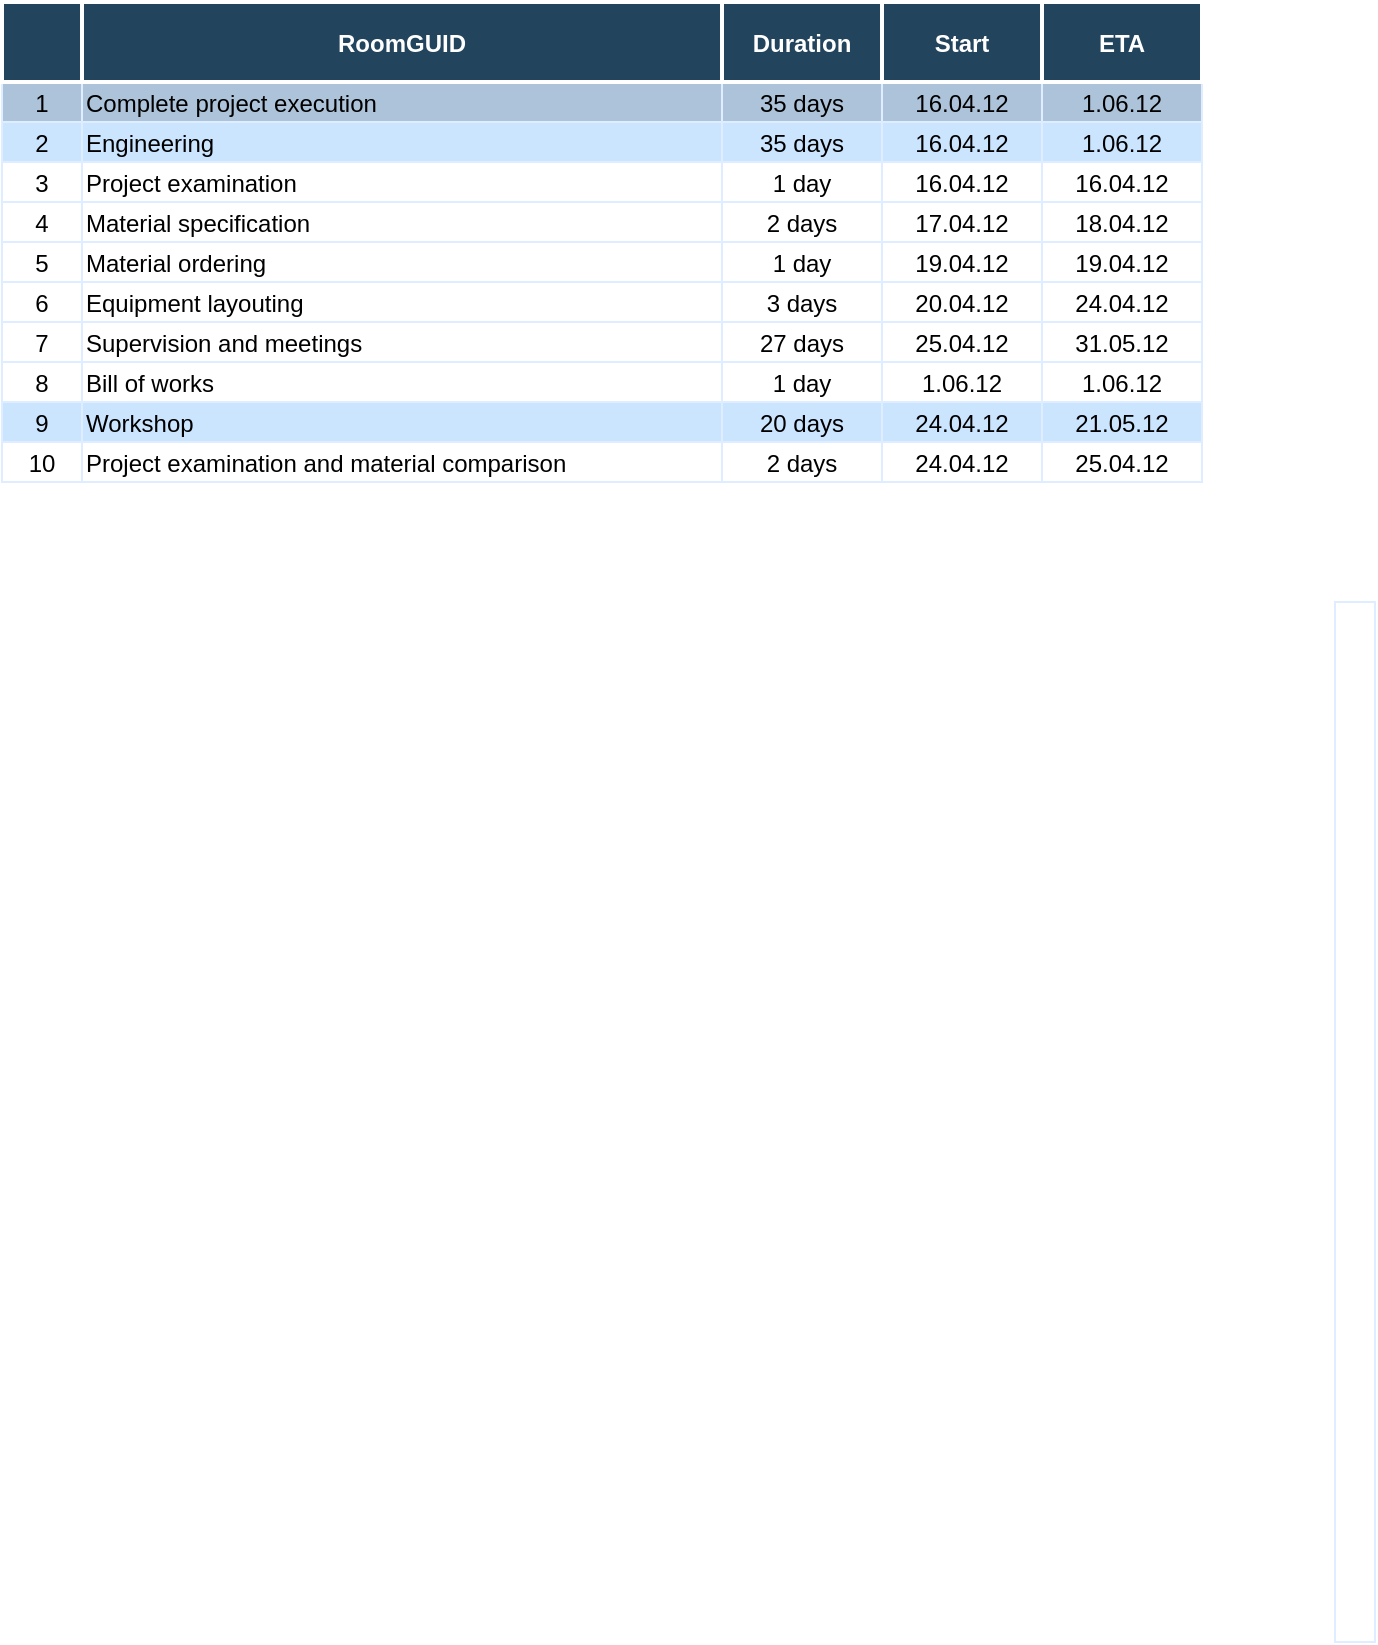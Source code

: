 <mxfile version="12.8.8" type="github">
  <diagram name="Page-1" id="8378b5f6-a2b2-b727-a746-972ab9d02e00">
    <mxGraphModel dx="1140" dy="741" grid="1" gridSize="10" guides="1" tooltips="1" connect="0" arrows="1" fold="1" page="1" pageScale="1.5" pageWidth="1169" pageHeight="827" background="#ffffff" math="0" shadow="0">
      <root>
        <mxCell id="0" />
        <mxCell id="1" parent="0" />
        <mxCell id="68" value="" style="strokeColor=#DEEDFF" parent="1" vertex="1">
          <mxGeometry x="686.5" y="380.0" width="20" height="520" as="geometry" />
        </mxCell>
        <mxCell id="UakS1ffLyw6GJzvokB-H-278" value="1" style="strokeColor=#DEEDFF;fillColor=#ADC3D9" vertex="1" parent="1">
          <mxGeometry x="20" y="120" width="40" height="20" as="geometry" />
        </mxCell>
        <mxCell id="UakS1ffLyw6GJzvokB-H-279" value="Complete project execution" style="align=left;strokeColor=#DEEDFF;fillColor=#ADC3D9" vertex="1" parent="1">
          <mxGeometry x="60" y="120" width="320" height="20" as="geometry" />
        </mxCell>
        <mxCell id="UakS1ffLyw6GJzvokB-H-280" value="35 days" style="strokeColor=#DEEDFF;fillColor=#ADC3D9" vertex="1" parent="1">
          <mxGeometry x="380.0" y="120" width="80.0" height="20" as="geometry" />
        </mxCell>
        <mxCell id="UakS1ffLyw6GJzvokB-H-281" value="16.04.12" style="strokeColor=#DEEDFF;fillColor=#ADC3D9" vertex="1" parent="1">
          <mxGeometry x="460.0" y="120" width="80.0" height="20" as="geometry" />
        </mxCell>
        <mxCell id="UakS1ffLyw6GJzvokB-H-282" value="1.06.12" style="strokeColor=#DEEDFF;fillColor=#ADC3D9" vertex="1" parent="1">
          <mxGeometry x="540.0" y="120.0" width="80.0" height="20" as="geometry" />
        </mxCell>
        <mxCell id="UakS1ffLyw6GJzvokB-H-283" value="2" style="strokeColor=#DEEDFF;fillColor=#CCE5FF" vertex="1" parent="1">
          <mxGeometry x="20.0" y="140.0" width="40" height="20" as="geometry" />
        </mxCell>
        <mxCell id="UakS1ffLyw6GJzvokB-H-284" value="Engineering" style="align=left;strokeColor=#DEEDFF;fillColor=#CCE5FF" vertex="1" parent="1">
          <mxGeometry x="60.0" y="140.0" width="320.0" height="20" as="geometry" />
        </mxCell>
        <mxCell id="UakS1ffLyw6GJzvokB-H-285" value="35 days" style="strokeColor=#DEEDFF;fillColor=#CCE5FF" vertex="1" parent="1">
          <mxGeometry x="380.0" y="140.0" width="80.0" height="20" as="geometry" />
        </mxCell>
        <mxCell id="UakS1ffLyw6GJzvokB-H-286" value="16.04.12" style="strokeColor=#DEEDFF;fillColor=#CCE5FF" vertex="1" parent="1">
          <mxGeometry x="460.0" y="140.0" width="80.0" height="20" as="geometry" />
        </mxCell>
        <mxCell id="UakS1ffLyw6GJzvokB-H-287" value="1.06.12" style="strokeColor=#DEEDFF;fillColor=#CCE5FF" vertex="1" parent="1">
          <mxGeometry x="540.0" y="140.0" width="80.0" height="20" as="geometry" />
        </mxCell>
        <mxCell id="UakS1ffLyw6GJzvokB-H-288" value="3" style="strokeColor=#DEEDFF" vertex="1" parent="1">
          <mxGeometry x="20.0" y="160.0" width="40" height="20" as="geometry" />
        </mxCell>
        <mxCell id="UakS1ffLyw6GJzvokB-H-289" value="Project examination" style="align=left;strokeColor=#DEEDFF" vertex="1" parent="1">
          <mxGeometry x="60.0" y="160.0" width="320.0" height="20.0" as="geometry" />
        </mxCell>
        <mxCell id="UakS1ffLyw6GJzvokB-H-290" value="1 day" style="strokeColor=#DEEDFF" vertex="1" parent="1">
          <mxGeometry x="380.0" y="160.0" width="80.0" height="20" as="geometry" />
        </mxCell>
        <mxCell id="UakS1ffLyw6GJzvokB-H-291" value="16.04.12" style="strokeColor=#DEEDFF" vertex="1" parent="1">
          <mxGeometry x="460.0" y="160.0" width="80.0" height="20" as="geometry" />
        </mxCell>
        <mxCell id="UakS1ffLyw6GJzvokB-H-292" value="16.04.12" style="strokeColor=#DEEDFF" vertex="1" parent="1">
          <mxGeometry x="540.0" y="160" width="80.0" height="20" as="geometry" />
        </mxCell>
        <mxCell id="UakS1ffLyw6GJzvokB-H-293" value="4" style="strokeColor=#DEEDFF" vertex="1" parent="1">
          <mxGeometry x="20" y="180.0" width="40" height="20" as="geometry" />
        </mxCell>
        <mxCell id="UakS1ffLyw6GJzvokB-H-294" value="Material specification" style="align=left;strokeColor=#DEEDFF" vertex="1" parent="1">
          <mxGeometry x="60" y="180.0" width="320" height="20" as="geometry" />
        </mxCell>
        <mxCell id="UakS1ffLyw6GJzvokB-H-295" value="2 days" style="strokeColor=#DEEDFF" vertex="1" parent="1">
          <mxGeometry x="380.0" y="180.0" width="80.0" height="20" as="geometry" />
        </mxCell>
        <mxCell id="UakS1ffLyw6GJzvokB-H-296" value="17.04.12" style="strokeColor=#DEEDFF" vertex="1" parent="1">
          <mxGeometry x="460.0" y="180.0" width="80.0" height="20" as="geometry" />
        </mxCell>
        <mxCell id="UakS1ffLyw6GJzvokB-H-297" value="18.04.12" style="strokeColor=#DEEDFF" vertex="1" parent="1">
          <mxGeometry x="540.0" y="180.0" width="80.0" height="20" as="geometry" />
        </mxCell>
        <mxCell id="UakS1ffLyw6GJzvokB-H-298" value="5" style="strokeColor=#DEEDFF" vertex="1" parent="1">
          <mxGeometry x="20.0" y="200.0" width="40" height="20" as="geometry" />
        </mxCell>
        <mxCell id="UakS1ffLyw6GJzvokB-H-299" value="Material ordering" style="align=left;strokeColor=#DEEDFF" vertex="1" parent="1">
          <mxGeometry x="60.0" y="200.0" width="320.0" height="20" as="geometry" />
        </mxCell>
        <mxCell id="UakS1ffLyw6GJzvokB-H-300" value="1 day" style="strokeColor=#DEEDFF" vertex="1" parent="1">
          <mxGeometry x="380.0" y="200.0" width="80.0" height="20" as="geometry" />
        </mxCell>
        <mxCell id="UakS1ffLyw6GJzvokB-H-301" value="19.04.12" style="strokeColor=#DEEDFF" vertex="1" parent="1">
          <mxGeometry x="460.0" y="200.0" width="80.0" height="20" as="geometry" />
        </mxCell>
        <mxCell id="UakS1ffLyw6GJzvokB-H-302" value="19.04.12" style="strokeColor=#DEEDFF" vertex="1" parent="1">
          <mxGeometry x="540.0" y="200.0" width="80.0" height="20" as="geometry" />
        </mxCell>
        <mxCell id="UakS1ffLyw6GJzvokB-H-303" value="6" style="strokeColor=#DEEDFF" vertex="1" parent="1">
          <mxGeometry x="20.0" y="220.0" width="40" height="20" as="geometry" />
        </mxCell>
        <mxCell id="UakS1ffLyw6GJzvokB-H-304" value="Equipment layouting" style="align=left;strokeColor=#DEEDFF" vertex="1" parent="1">
          <mxGeometry x="60.0" y="220.0" width="320.0" height="20" as="geometry" />
        </mxCell>
        <mxCell id="UakS1ffLyw6GJzvokB-H-305" value="3 days" style="strokeColor=#DEEDFF" vertex="1" parent="1">
          <mxGeometry x="380.0" y="220.0" width="80.0" height="20" as="geometry" />
        </mxCell>
        <mxCell id="UakS1ffLyw6GJzvokB-H-306" value="20.04.12" style="strokeColor=#DEEDFF" vertex="1" parent="1">
          <mxGeometry x="460.0" y="220.0" width="80.0" height="20" as="geometry" />
        </mxCell>
        <mxCell id="UakS1ffLyw6GJzvokB-H-307" value="24.04.12" style="strokeColor=#DEEDFF" vertex="1" parent="1">
          <mxGeometry x="540.0" y="220.0" width="80.0" height="20" as="geometry" />
        </mxCell>
        <mxCell id="UakS1ffLyw6GJzvokB-H-308" value="7" style="strokeColor=#DEEDFF" vertex="1" parent="1">
          <mxGeometry x="20.0" y="240.0" width="40" height="20" as="geometry" />
        </mxCell>
        <mxCell id="UakS1ffLyw6GJzvokB-H-309" value="Supervision and meetings" style="align=left;strokeColor=#DEEDFF" vertex="1" parent="1">
          <mxGeometry x="60.0" y="240.0" width="320.0" height="20" as="geometry" />
        </mxCell>
        <mxCell id="UakS1ffLyw6GJzvokB-H-310" value="27 days" style="strokeColor=#DEEDFF" vertex="1" parent="1">
          <mxGeometry x="380.0" y="240.0" width="80.0" height="20" as="geometry" />
        </mxCell>
        <mxCell id="UakS1ffLyw6GJzvokB-H-311" value="25.04.12" style="strokeColor=#DEEDFF" vertex="1" parent="1">
          <mxGeometry x="460.0" y="240.0" width="80.0" height="20" as="geometry" />
        </mxCell>
        <mxCell id="UakS1ffLyw6GJzvokB-H-312" value="31.05.12" style="strokeColor=#DEEDFF" vertex="1" parent="1">
          <mxGeometry x="540.0" y="240.0" width="80.0" height="20" as="geometry" />
        </mxCell>
        <mxCell id="UakS1ffLyw6GJzvokB-H-313" value="8" style="strokeColor=#DEEDFF" vertex="1" parent="1">
          <mxGeometry x="20.0" y="260.0" width="40" height="20" as="geometry" />
        </mxCell>
        <mxCell id="UakS1ffLyw6GJzvokB-H-314" value="Bill of works" style="align=left;strokeColor=#DEEDFF" vertex="1" parent="1">
          <mxGeometry x="60.0" y="260.0" width="320.0" height="20" as="geometry" />
        </mxCell>
        <mxCell id="UakS1ffLyw6GJzvokB-H-315" value="1 day" style="strokeColor=#DEEDFF" vertex="1" parent="1">
          <mxGeometry x="380.0" y="260.0" width="80.0" height="20" as="geometry" />
        </mxCell>
        <mxCell id="UakS1ffLyw6GJzvokB-H-316" value="1.06.12" style="strokeColor=#DEEDFF" vertex="1" parent="1">
          <mxGeometry x="460.0" y="260.0" width="80.0" height="20" as="geometry" />
        </mxCell>
        <mxCell id="UakS1ffLyw6GJzvokB-H-317" value="1.06.12" style="strokeColor=#DEEDFF" vertex="1" parent="1">
          <mxGeometry x="540.0" y="260.0" width="80.0" height="20" as="geometry" />
        </mxCell>
        <mxCell id="UakS1ffLyw6GJzvokB-H-318" value="9" style="strokeColor=#DEEDFF;fillColor=#CCE5FF" vertex="1" parent="1">
          <mxGeometry x="20.0" y="280.0" width="40" height="20" as="geometry" />
        </mxCell>
        <mxCell id="UakS1ffLyw6GJzvokB-H-319" value="Workshop" style="align=left;strokeColor=#DEEDFF;fillColor=#CCE5FF" vertex="1" parent="1">
          <mxGeometry x="60.0" y="280.0" width="320.0" height="20.0" as="geometry" />
        </mxCell>
        <mxCell id="UakS1ffLyw6GJzvokB-H-320" value="20 days" style="strokeColor=#DEEDFF;fillColor=#CCE5FF" vertex="1" parent="1">
          <mxGeometry x="380.0" y="280.0" width="80.0" height="20" as="geometry" />
        </mxCell>
        <mxCell id="UakS1ffLyw6GJzvokB-H-321" value="24.04.12" style="strokeColor=#DEEDFF;fillColor=#CCE5FF" vertex="1" parent="1">
          <mxGeometry x="460.0" y="280.0" width="80.0" height="20" as="geometry" />
        </mxCell>
        <mxCell id="UakS1ffLyw6GJzvokB-H-322" value="21.05.12" style="strokeColor=#DEEDFF;fillColor=#CCE5FF" vertex="1" parent="1">
          <mxGeometry x="540.0" y="280.0" width="80.0" height="20" as="geometry" />
        </mxCell>
        <mxCell id="UakS1ffLyw6GJzvokB-H-323" value="10" style="strokeColor=#DEEDFF" vertex="1" parent="1">
          <mxGeometry x="20.0" y="300.0" width="40" height="20" as="geometry" />
        </mxCell>
        <mxCell id="UakS1ffLyw6GJzvokB-H-324" value="Project examination and material comparison" style="align=left;strokeColor=#DEEDFF" vertex="1" parent="1">
          <mxGeometry x="60.0" y="300.0" width="320.0" height="20" as="geometry" />
        </mxCell>
        <mxCell id="UakS1ffLyw6GJzvokB-H-325" value="2 days" style="strokeColor=#DEEDFF" vertex="1" parent="1">
          <mxGeometry x="380.0" y="300.0" width="80.0" height="20" as="geometry" />
        </mxCell>
        <mxCell id="UakS1ffLyw6GJzvokB-H-326" value="24.04.12" style="strokeColor=#DEEDFF" vertex="1" parent="1">
          <mxGeometry x="460.0" y="300.0" width="80.0" height="20" as="geometry" />
        </mxCell>
        <mxCell id="UakS1ffLyw6GJzvokB-H-327" value="25.04.12" style="strokeColor=#DEEDFF" vertex="1" parent="1">
          <mxGeometry x="540.0" y="300.0" width="80.0" height="20" as="geometry" />
        </mxCell>
        <mxCell id="UakS1ffLyw6GJzvokB-H-328" value="RoomGUID" style="fillColor=#23445D;strokeColor=#FFFFFF;strokeWidth=2;fontColor=#FFFFFF;fontStyle=1" vertex="1" parent="1">
          <mxGeometry x="60" y="80" width="320" height="40" as="geometry" />
        </mxCell>
        <mxCell id="UakS1ffLyw6GJzvokB-H-329" value="" style="fillColor=#23445D;strokeColor=#FFFFFF;strokeWidth=2;fontColor=#FFFFFF;fontStyle=1" vertex="1" parent="1">
          <mxGeometry x="20" y="80" width="40" height="40" as="geometry" />
        </mxCell>
        <mxCell id="UakS1ffLyw6GJzvokB-H-330" value="Duration" style="fillColor=#23445D;strokeColor=#FFFFFF;strokeWidth=2;fontColor=#FFFFFF;fontStyle=1" vertex="1" parent="1">
          <mxGeometry x="380.0" y="80.0" width="80.0" height="40.0" as="geometry" />
        </mxCell>
        <mxCell id="UakS1ffLyw6GJzvokB-H-331" value="Start" style="fillColor=#23445D;strokeColor=#FFFFFF;strokeWidth=2;fontColor=#FFFFFF;fontStyle=1" vertex="1" parent="1">
          <mxGeometry x="460.0" y="80.0" width="80.0" height="40.0" as="geometry" />
        </mxCell>
        <mxCell id="UakS1ffLyw6GJzvokB-H-332" value="ETA" style="fillColor=#23445D;strokeColor=#FFFFFF;strokeWidth=2;fontColor=#FFFFFF;fontStyle=1" vertex="1" parent="1">
          <mxGeometry x="540.0" y="80.0" width="80.0" height="40.0" as="geometry" />
        </mxCell>
      </root>
    </mxGraphModel>
  </diagram>
</mxfile>
